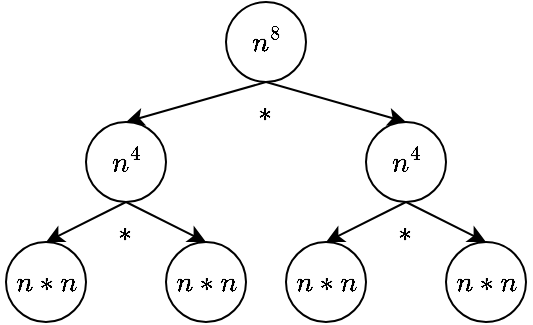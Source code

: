 <mxfile version="20.6.0" type="github">
  <diagram id="yvLBhmIY6jE9eQhqj9Gj" name="第 1 页">
    <mxGraphModel dx="808" dy="447" grid="1" gridSize="10" guides="1" tooltips="1" connect="1" arrows="1" fold="1" page="1" pageScale="1" pageWidth="827" pageHeight="1169" math="1" shadow="0">
      <root>
        <mxCell id="0" />
        <mxCell id="1" parent="0" />
        <mxCell id="uuSqEJcfeEPoWMQ0iej--12" value="$$n^8$$" style="ellipse;whiteSpace=wrap;html=1;aspect=fixed;" vertex="1" parent="1">
          <mxGeometry x="360" y="80" width="40" height="40" as="geometry" />
        </mxCell>
        <mxCell id="uuSqEJcfeEPoWMQ0iej--13" value="" style="endArrow=classic;html=1;rounded=0;exitX=0.5;exitY=1;exitDx=0;exitDy=0;entryX=0.5;entryY=0;entryDx=0;entryDy=0;" edge="1" parent="1" source="uuSqEJcfeEPoWMQ0iej--12" target="uuSqEJcfeEPoWMQ0iej--14">
          <mxGeometry width="50" height="50" relative="1" as="geometry">
            <mxPoint x="420" y="280" as="sourcePoint" />
            <mxPoint x="320" y="160" as="targetPoint" />
          </mxGeometry>
        </mxCell>
        <mxCell id="uuSqEJcfeEPoWMQ0iej--14" value="$$n^4$$" style="ellipse;whiteSpace=wrap;html=1;aspect=fixed;" vertex="1" parent="1">
          <mxGeometry x="290" y="140" width="40" height="40" as="geometry" />
        </mxCell>
        <mxCell id="uuSqEJcfeEPoWMQ0iej--15" value="" style="endArrow=classic;html=1;rounded=0;exitX=0.5;exitY=1;exitDx=0;exitDy=0;entryX=0.5;entryY=0;entryDx=0;entryDy=0;" edge="1" parent="1" source="uuSqEJcfeEPoWMQ0iej--12" target="uuSqEJcfeEPoWMQ0iej--16">
          <mxGeometry width="50" height="50" relative="1" as="geometry">
            <mxPoint x="494" y="120" as="sourcePoint" />
            <mxPoint x="434" y="160" as="targetPoint" />
          </mxGeometry>
        </mxCell>
        <mxCell id="uuSqEJcfeEPoWMQ0iej--16" value="$$n^4$$" style="ellipse;whiteSpace=wrap;html=1;aspect=fixed;" vertex="1" parent="1">
          <mxGeometry x="430" y="140" width="40" height="40" as="geometry" />
        </mxCell>
        <mxCell id="uuSqEJcfeEPoWMQ0iej--21" value="" style="endArrow=classic;html=1;rounded=0;exitX=0.5;exitY=1;exitDx=0;exitDy=0;entryX=0.5;entryY=0;entryDx=0;entryDy=0;" edge="1" parent="1" target="uuSqEJcfeEPoWMQ0iej--22">
          <mxGeometry width="50" height="50" relative="1" as="geometry">
            <mxPoint x="310" y="180" as="sourcePoint" />
            <mxPoint x="250" y="220" as="targetPoint" />
          </mxGeometry>
        </mxCell>
        <mxCell id="uuSqEJcfeEPoWMQ0iej--22" value="$$n*n$$" style="ellipse;whiteSpace=wrap;html=1;aspect=fixed;" vertex="1" parent="1">
          <mxGeometry x="250" y="200" width="40" height="40" as="geometry" />
        </mxCell>
        <mxCell id="uuSqEJcfeEPoWMQ0iej--23" value="" style="endArrow=classic;html=1;rounded=0;exitX=0.5;exitY=1;exitDx=0;exitDy=0;entryX=0.5;entryY=0;entryDx=0;entryDy=0;" edge="1" parent="1" target="uuSqEJcfeEPoWMQ0iej--24">
          <mxGeometry width="50" height="50" relative="1" as="geometry">
            <mxPoint x="310" y="180" as="sourcePoint" />
            <mxPoint x="364" y="220" as="targetPoint" />
          </mxGeometry>
        </mxCell>
        <mxCell id="uuSqEJcfeEPoWMQ0iej--24" value="$$n*n$$" style="ellipse;whiteSpace=wrap;html=1;aspect=fixed;" vertex="1" parent="1">
          <mxGeometry x="330" y="200" width="40" height="40" as="geometry" />
        </mxCell>
        <mxCell id="uuSqEJcfeEPoWMQ0iej--25" value="" style="endArrow=classic;html=1;rounded=0;exitX=0.5;exitY=1;exitDx=0;exitDy=0;entryX=0.5;entryY=0;entryDx=0;entryDy=0;" edge="1" parent="1" target="uuSqEJcfeEPoWMQ0iej--26">
          <mxGeometry width="50" height="50" relative="1" as="geometry">
            <mxPoint x="450" y="180" as="sourcePoint" />
            <mxPoint x="390" y="220" as="targetPoint" />
          </mxGeometry>
        </mxCell>
        <mxCell id="uuSqEJcfeEPoWMQ0iej--26" value="$$n*n$$" style="ellipse;whiteSpace=wrap;html=1;aspect=fixed;" vertex="1" parent="1">
          <mxGeometry x="390" y="200" width="40" height="40" as="geometry" />
        </mxCell>
        <mxCell id="uuSqEJcfeEPoWMQ0iej--27" value="" style="endArrow=classic;html=1;rounded=0;exitX=0.5;exitY=1;exitDx=0;exitDy=0;entryX=0.5;entryY=0;entryDx=0;entryDy=0;" edge="1" parent="1" target="uuSqEJcfeEPoWMQ0iej--28">
          <mxGeometry width="50" height="50" relative="1" as="geometry">
            <mxPoint x="450" y="180" as="sourcePoint" />
            <mxPoint x="504" y="220" as="targetPoint" />
          </mxGeometry>
        </mxCell>
        <mxCell id="uuSqEJcfeEPoWMQ0iej--28" value="$$n*n$$" style="ellipse;whiteSpace=wrap;html=1;aspect=fixed;" vertex="1" parent="1">
          <mxGeometry x="470" y="200" width="40" height="40" as="geometry" />
        </mxCell>
        <mxCell id="uuSqEJcfeEPoWMQ0iej--29" value="$$*$$" style="text;html=1;strokeColor=none;fillColor=none;align=center;verticalAlign=middle;whiteSpace=wrap;rounded=0;" vertex="1" parent="1">
          <mxGeometry x="280" y="180" width="60" height="30" as="geometry" />
        </mxCell>
        <mxCell id="uuSqEJcfeEPoWMQ0iej--30" value="$$*$$" style="text;html=1;strokeColor=none;fillColor=none;align=center;verticalAlign=middle;whiteSpace=wrap;rounded=0;" vertex="1" parent="1">
          <mxGeometry x="420" y="180" width="60" height="30" as="geometry" />
        </mxCell>
        <mxCell id="uuSqEJcfeEPoWMQ0iej--31" value="$$*$$" style="text;html=1;strokeColor=none;fillColor=none;align=center;verticalAlign=middle;whiteSpace=wrap;rounded=0;" vertex="1" parent="1">
          <mxGeometry x="350" y="120" width="60" height="30" as="geometry" />
        </mxCell>
      </root>
    </mxGraphModel>
  </diagram>
</mxfile>
